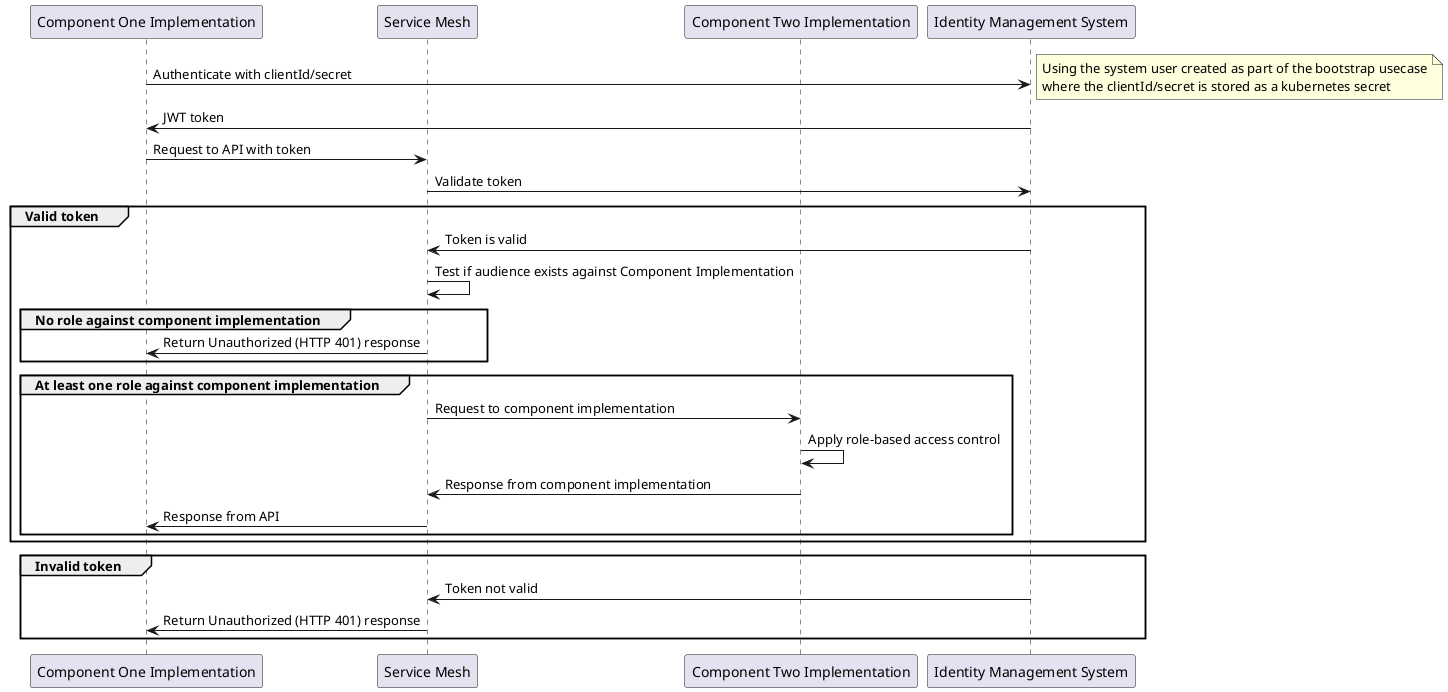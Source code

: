 @startuml

participant Comp1Imp as "Component One Implementation"
participant ServiceMesh as "Service Mesh"
participant Comp2Imp as "Component Two Implementation"
participant IDM as "Identity Management System"


Comp1Imp -> IDM : Authenticate with clientId/secret
note right
    Using the system user created as part of the bootstrap usecase
    where the clientId/secret is stored as a kubernetes secret
end note
Comp1Imp <- IDM : JWT token

Comp1Imp -> ServiceMesh : Request to API with token
ServiceMesh -> IDM: Validate token

group Valid token
    ServiceMesh <- IDM: Token is valid
    ServiceMesh -> ServiceMesh: Test if audience exists against Component Implementation
    group No role against component implementation
        ServiceMesh -> Comp1Imp : Return Unauthorized (HTTP 401) response
    end
    group At least one role against component implementation
        ServiceMesh -> Comp2Imp: Request to component implementation
        Comp2Imp -> Comp2Imp: Apply role-based access control
        ServiceMesh <- Comp2Imp: Response from component implementation
        Comp1Imp <- ServiceMesh : Response from API
    end
end

group Invalid token
    ServiceMesh <- IDM: Token not valid
    ServiceMesh -> Comp1Imp : Return Unauthorized (HTTP 401) response
end


@enduml


@enduml
